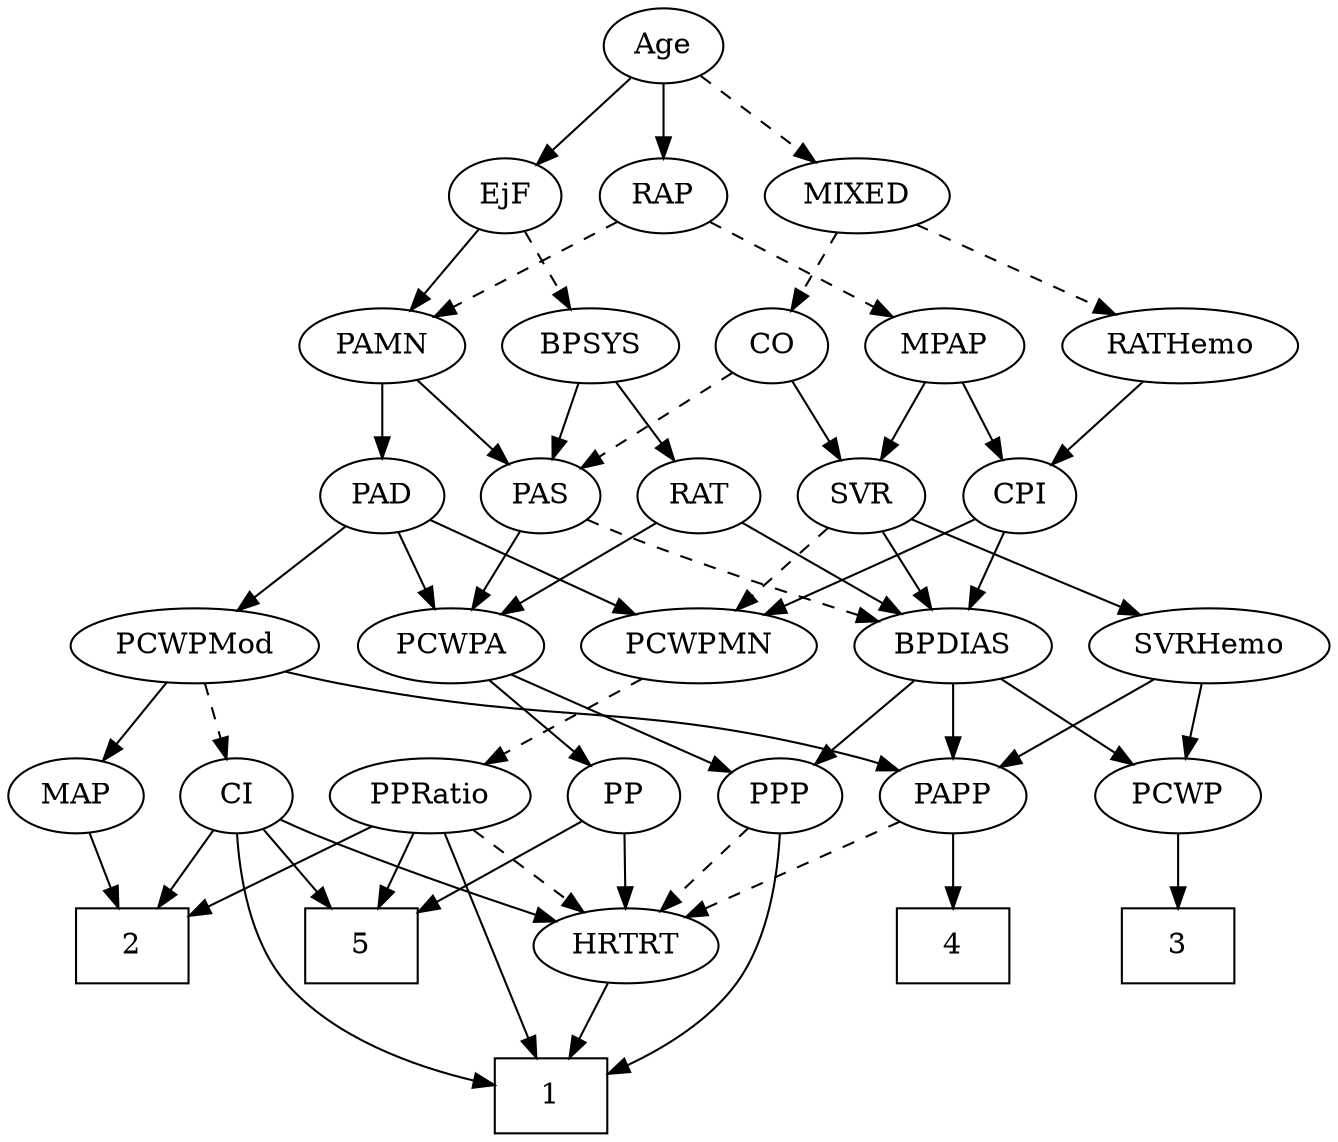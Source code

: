 strict digraph {
	graph [bb="0,0,585.59,540"];
	node [label="\N"];
	1	[height=0.5,
		pos="248.55,18",
		shape=box,
		width=0.75];
	2	[height=0.5,
		pos="49.547,90",
		shape=box,
		width=0.75];
	3	[height=0.5,
		pos="523.55,90",
		shape=box,
		width=0.75];
	4	[height=0.5,
		pos="425.55,90",
		shape=box,
		width=0.75];
	5	[height=0.5,
		pos="159.55,90",
		shape=box,
		width=0.75];
	Age	[height=0.5,
		pos="296.55,522",
		width=0.75];
	EjF	[height=0.5,
		pos="223.55,450",
		width=0.75];
	Age -> EjF	[pos="e,238.3,465.14 281.77,506.83 271.39,496.87 257.3,483.37 245.59,472.14",
		style=solid];
	RAP	[height=0.5,
		pos="296.55,450",
		width=0.77632];
	Age -> RAP	[pos="e,296.55,468.1 296.55,503.7 296.55,495.98 296.55,486.71 296.55,478.11",
		style=solid];
	MIXED	[height=0.5,
		pos="382.55,450",
		width=1.1193];
	Age -> MIXED	[pos="e,363.93,466.16 313.13,507.5 325.29,497.61 342.05,483.96 356.05,472.56",
		style=dashed];
	BPSYS	[height=0.5,
		pos="261.55,378",
		width=1.0471];
	EjF -> BPSYS	[pos="e,252.52,395.63 232.36,432.76 236.9,424.4 242.54,414.02 247.65,404.61",
		style=dashed];
	PAMN	[height=0.5,
		pos="169.55,378",
		width=1.011];
	EjF -> PAMN	[pos="e,181.87,394.98 211.56,433.46 204.67,424.53 195.86,413.11 188.09,403.04",
		style=solid];
	MPAP	[height=0.5,
		pos="424.55,378",
		width=0.97491];
	RAP -> MPAP	[pos="e,401.43,391.64 317.11,437.75 337.45,426.63 368.87,409.45 392.49,396.53",
		style=dashed];
	RAP -> PAMN	[pos="e,193.25,392.07 275.86,437.6 255.88,426.58 225.31,409.74 202.08,396.93",
		style=dashed];
	CO	[height=0.5,
		pos="344.55,378",
		width=0.75];
	MIXED -> CO	[pos="e,353.49,395.47 373.54,432.41 369,424.04 363.39,413.71 358.32,404.37",
		style=dashed];
	RATHemo	[height=0.5,
		pos="526.55,378",
		width=1.3721];
	MIXED -> RATHemo	[pos="e,498.08,392.84 408.96,436.16 431.35,425.28 463.73,409.53 488.85,397.33",
		style=dashed];
	CPI	[height=0.5,
		pos="461.55,306",
		width=0.75];
	MPAP -> CPI	[pos="e,452.84,323.47 433.32,360.41 437.74,352.04 443.2,341.71 448.14,332.37",
		style=solid];
	SVR	[height=0.5,
		pos="388.55,306",
		width=0.77632];
	MPAP -> SVR	[pos="e,397.02,323.47 416.02,360.41 411.71,352.04 406.4,341.71 401.59,332.37",
		style=solid];
	PAS	[height=0.5,
		pos="243.55,306",
		width=0.75];
	BPSYS -> PAS	[pos="e,247.86,323.79 257.19,360.05 255.16,352.14 252.69,342.54 250.41,333.69",
		style=solid];
	RAT	[height=0.5,
		pos="315.55,306",
		width=0.75827];
	BPSYS -> RAT	[pos="e,303.46,322.67 274.07,360.76 280.98,351.8 289.69,340.51 297.35,330.59",
		style=solid];
	PAD	[height=0.5,
		pos="169.55,306",
		width=0.79437];
	PCWPMod	[height=0.5,
		pos="93.547,234",
		width=1.4443];
	PAD -> PCWPMod	[pos="e,111.13,251.2 153.8,290.5 143.7,281.19 130.35,268.9 118.79,258.25",
		style=solid];
	PCWPA	[height=0.5,
		pos="205.55,234",
		width=1.1555];
	PAD -> PCWPA	[pos="e,196.99,251.63 177.9,288.76 182.2,280.4 187.54,270.02 192.38,260.61",
		style=solid];
	PCWPMN	[height=0.5,
		pos="315.55,234",
		width=1.3902];
	PAD -> PCWPMN	[pos="e,286.61,248.87 191.72,294.37 214.41,283.49 250.11,266.37 277.36,253.31",
		style=solid];
	CO -> PAS	[pos="e,261.79,319.64 326.49,364.49 310.79,353.6 287.83,337.69 270.05,325.37",
		style=dashed];
	CO -> SVR	[pos="e,378.3,323.31 354.53,361.12 359.97,352.47 366.81,341.58 372.94,331.83",
		style=solid];
	PAS -> PCWPA	[pos="e,214.58,251.63 234.73,288.76 230.2,280.4 224.56,270.02 219.45,260.61",
		style=solid];
	BPDIAS	[height=0.5,
		pos="425.55,234",
		width=1.1735];
	PAS -> BPDIAS	[pos="e,393.32,245.73 264.72,294.6 269.56,292.34 274.7,290.02 279.55,288 314.21,273.56 354.37,259.15 383.78,249",
		style=dashed];
	PAMN -> PAD	[pos="e,169.55,324.1 169.55,359.7 169.55,351.98 169.55,342.71 169.55,334.11",
		style=solid];
	PAMN -> PAS	[pos="e,228.53,321.21 185.6,361.81 195.97,352.01 209.59,339.12 221.03,328.3",
		style=solid];
	RATHemo -> CPI	[pos="e,475.21,321.72 511.47,360.76 502.75,351.37 491.64,339.41 482.12,329.15",
		style=solid];
	CPI -> PCWPMN	[pos="e,344.35,248.81 440.32,294.82 417.68,283.97 381.35,266.55 353.72,253.3",
		style=solid];
	CPI -> BPDIAS	[pos="e,434.1,251.63 453.2,288.76 448.9,280.4 443.56,270.02 438.72,260.61",
		style=solid];
	RAT -> PCWPA	[pos="e,227.9,249.22 296.39,292.81 279.84,282.28 255.63,266.87 236.36,254.61",
		style=solid];
	RAT -> BPDIAS	[pos="e,402.81,249.47 334.71,292.81 351.15,282.34 375.16,267.07 394.36,254.84",
		style=solid];
	SVR -> PCWPMN	[pos="e,332.44,251.2 373.42,290.5 363.72,281.19 350.9,268.9 339.8,258.25",
		style=dashed];
	SVRHemo	[height=0.5,
		pos="535.55,234",
		width=1.3902];
	SVR -> SVRHemo	[pos="e,506.55,248.81 410.55,294.52 433.41,283.64 469.61,266.4 497.19,253.27",
		style=solid];
	SVR -> BPDIAS	[pos="e,416.76,251.63 397.13,288.76 401.55,280.4 407.04,270.02 412.01,260.61",
		style=solid];
	MAP	[height=0.5,
		pos="30.547,162",
		width=0.84854];
	PCWPMod -> MAP	[pos="e,44.507,178.51 78.617,216.41 70.463,207.35 60.238,195.99 51.317,186.08",
		style=solid];
	CI	[height=0.5,
		pos="106.55,162",
		width=0.75];
	PCWPMod -> CI	[pos="e,103.37,180.1 96.761,215.7 98.193,207.98 99.915,198.71 101.51,190.11",
		style=dashed];
	PAPP	[height=0.5,
		pos="425.55,162",
		width=0.88464];
	PCWPMod -> PAPP	[pos="e,401.6,174.04 131.77,221.61 139.29,219.58 147.13,217.61 154.55,216 255.66,194.07 284.94,208.01 384.55,180 387.01,179.31 389.53,\
178.51 392.04,177.64",
		style=solid];
	PP	[height=0.5,
		pos="276.55,162",
		width=0.75];
	PCWPA -> PP	[pos="e,261.95,177.39 221.66,217.12 231.4,207.51 243.96,195.13 254.6,184.63",
		style=solid];
	PPP	[height=0.5,
		pos="348.55,162",
		width=0.75];
	PCWPA -> PPP	[pos="e,327.25,173.42 232.11,220 256.46,208.08 292.51,190.43 318.03,177.94",
		style=solid];
	PPRatio	[height=0.5,
		pos="191.55,162",
		width=1.1013];
	PCWPMN -> PPRatio	[pos="e,215.52,176.54 289.85,218.5 270.91,207.8 244.98,193.16 224.5,181.6",
		style=dashed];
	PCWP	[height=0.5,
		pos="523.55,162",
		width=0.97491];
	SVRHemo -> PCWP	[pos="e,526.48,180.1 532.58,215.7 531.26,207.98 529.67,198.71 528.2,190.11",
		style=solid];
	SVRHemo -> PAPP	[pos="e,446.14,176.11 511.95,217.98 495.28,207.38 472.84,193.09 455,181.74",
		style=solid];
	BPDIAS -> PPP	[pos="e,364.02,177.07 408.46,217.46 397.66,207.65 383.56,194.83 371.76,184.1",
		style=solid];
	BPDIAS -> PCWP	[pos="e,503.8,177.11 446.33,218.15 460.65,207.93 479.84,194.22 495.51,183.03",
		style=solid];
	BPDIAS -> PAPP	[pos="e,425.55,180.1 425.55,215.7 425.55,207.98 425.55,198.71 425.55,190.11",
		style=solid];
	MAP -> 2	[pos="e,44.858,108.28 35.147,144.05 37.262,136.26 39.824,126.82 42.197,118.08",
		style=solid];
	PP -> 5	[pos="e,186.65,107.22 256.96,149.28 240.19,139.25 215.61,124.54 195.33,112.41",
		style=solid];
	HRTRT	[height=0.5,
		pos="282.55,90",
		width=1.1013];
	PP -> HRTRT	[pos="e,281.08,108.1 278.03,143.7 278.69,135.98 279.49,126.71 280.22,118.11",
		style=solid];
	PPP -> 1	[pos="e,275.56,29.396 349.15,143.75 349,124.62 346.2,93.616 331.55,72 320.14,55.163 301.41,42.528 284.62,33.827",
		style=solid];
	PPP -> HRTRT	[pos="e,297.44,106.8 334.55,146.15 325.78,136.85 314.3,124.67 304.35,114.12",
		style=dashed];
	PPRatio -> 1	[pos="e,241.62,36.268 198.31,144.15 208.07,119.84 226.2,74.66 237.81,45.753",
		style=solid];
	PPRatio -> 2	[pos="e,76.879,104.47 165.5,148.16 143.21,137.17 110.87,121.23 86.006,108.97",
		style=solid];
	PPRatio -> 5	[pos="e,167.44,108.28 183.8,144.05 180.16,136.09 175.74,126.41 171.67,117.51",
		style=solid];
	PPRatio -> HRTRT	[pos="e,263.28,105.82 210.85,146.15 223.76,136.22 240.93,123.01 255.24,112.01",
		style=dashed];
	PCWP -> 3	[pos="e,523.55,108.1 523.55,143.7 523.55,135.98 523.55,126.71 523.55,118.11",
		style=solid];
	CI -> 1	[pos="e,221.39,22.91 105.31,143.97 104.81,124.47 106.95,92.562 123.55,72 145.24,45.131 183.05,31.657 211.41,25.047",
		style=solid];
	CI -> 2	[pos="e,63.493,108.13 94.179,145.81 87.119,137.14 78.09,126.05 70.002,116.12",
		style=solid];
	CI -> 5	[pos="e,146.33,108.46 118.31,145.46 124.73,136.99 132.83,126.29 140.15,116.61",
		style=solid];
	CI -> HRTRT	[pos="e,252.23,101.69 127.74,150.65 132.57,148.39 137.71,146.05 142.55,144 175.93,129.83 214.52,115.36 242.72,105.12",
		style=solid];
	PAPP -> 4	[pos="e,425.55,108.1 425.55,143.7 425.55,135.98 425.55,126.71 425.55,118.11",
		style=solid];
	PAPP -> HRTRT	[pos="e,308.74,103.82 402.25,149.6 379.42,138.42 344.3,121.23 317.99,108.35",
		style=dashed];
	HRTRT -> 1	[pos="e,256.94,36.275 274.32,72.055 270.45,64.091 265.75,54.411 261.42,45.51",
		style=solid];
}
